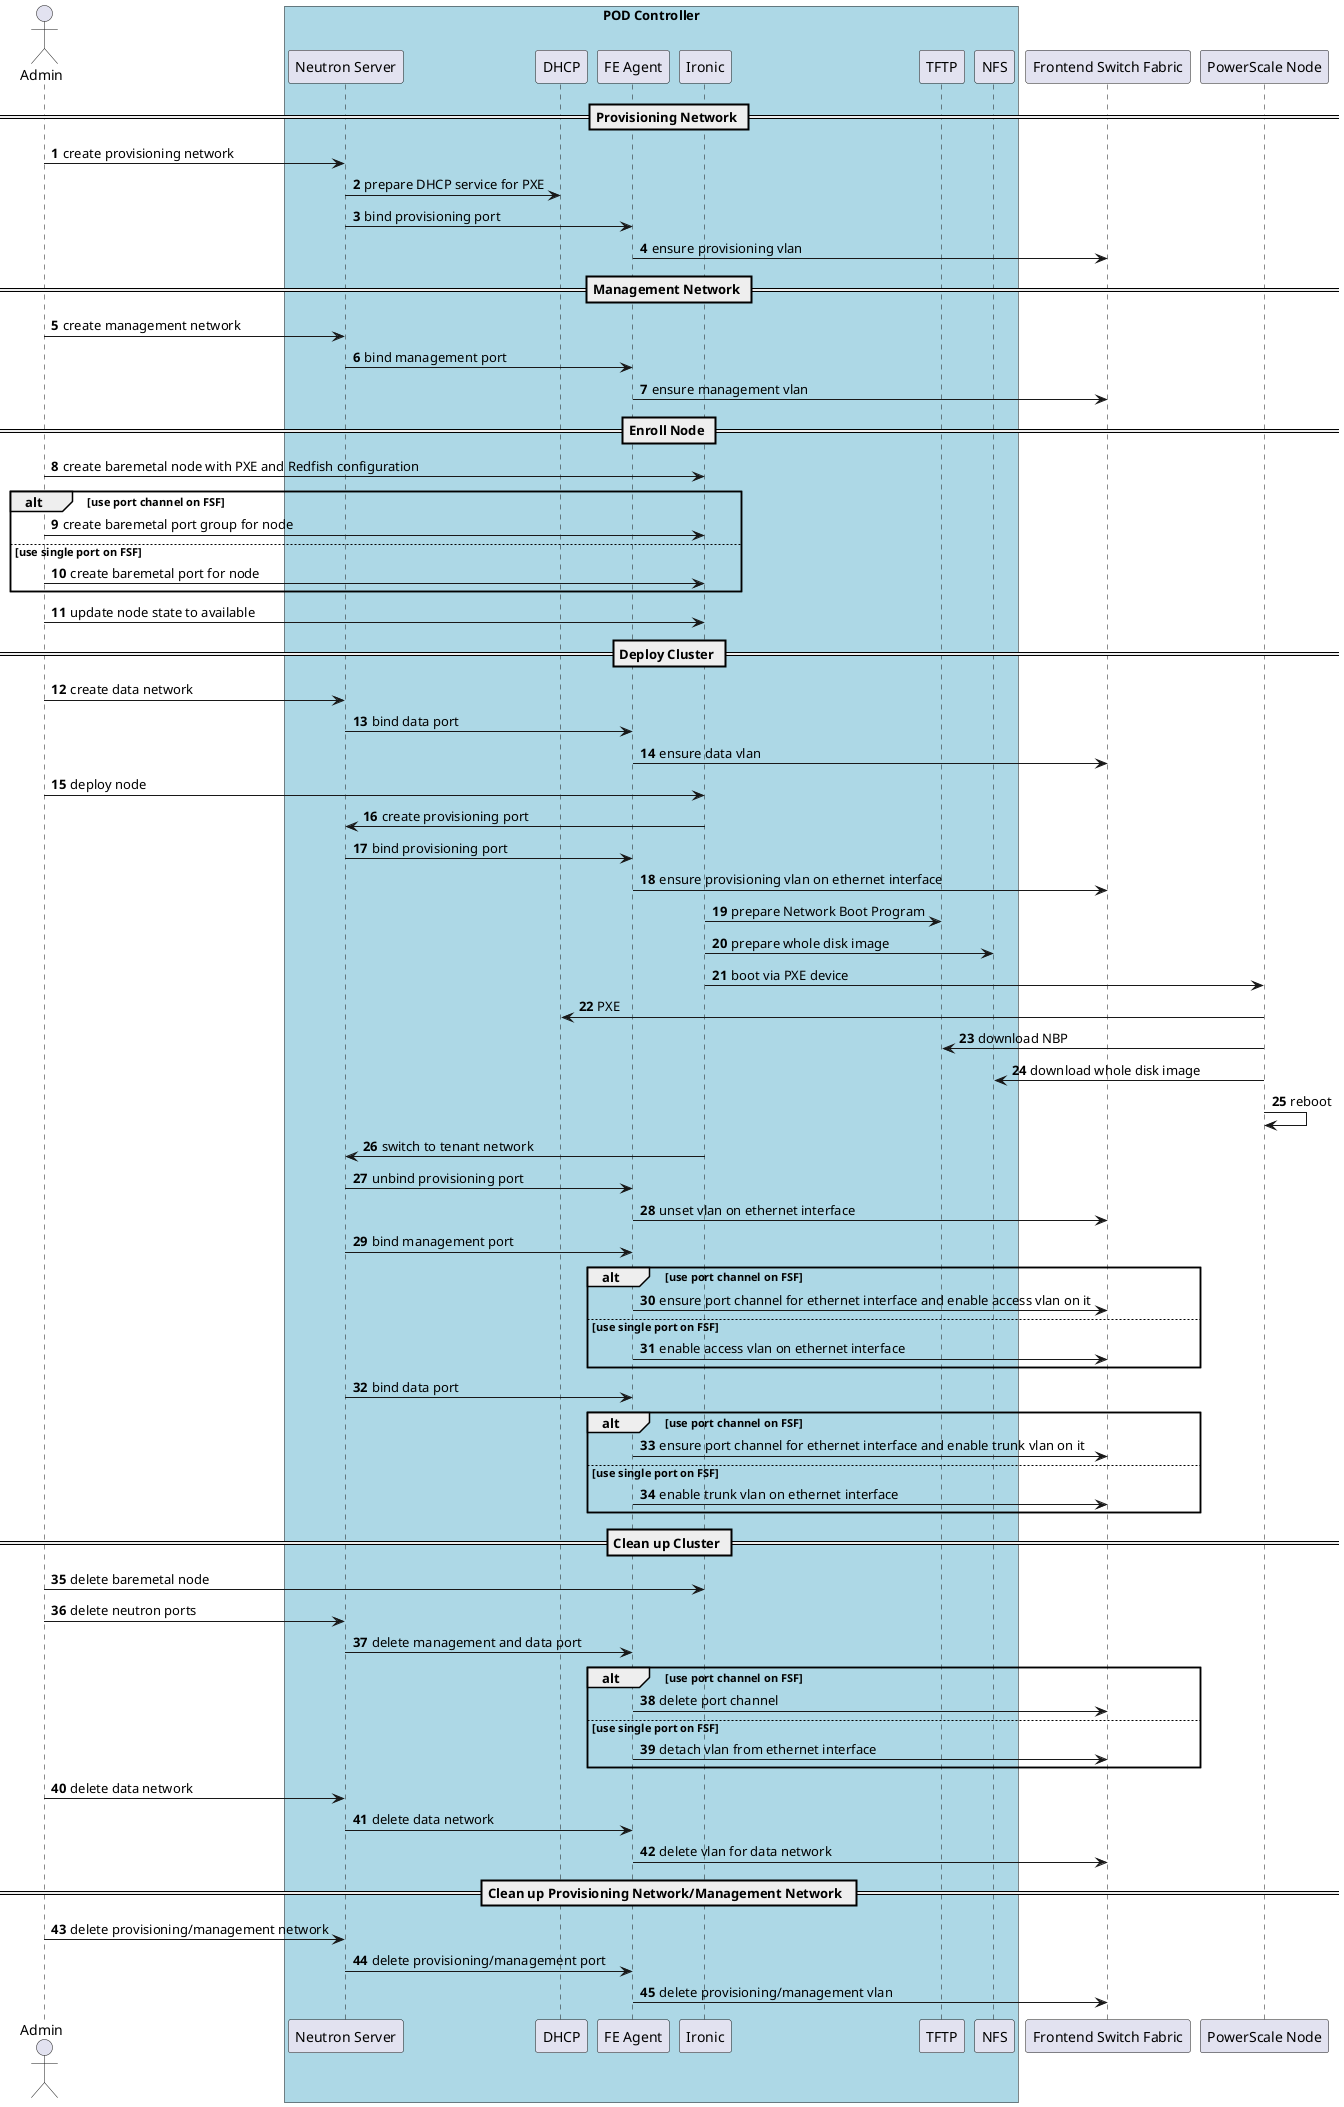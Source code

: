 @startuml
autonumber
Actor Admin

box "POD Controller" #Lightblue
participant "Neutron Server"
participant "DHCP"
participant "FE Agent"
participant "Ironic"
participant "TFTP"
participant "NFS"
end box

== Provisioning Network ==
Admin -> "Neutron Server" : create provisioning network
"Neutron Server" -> "DHCP" : prepare DHCP service for PXE
"Neutron Server" -> "FE Agent" : bind provisioning port
"FE Agent" -> "Frontend Switch Fabric" : ensure provisioning vlan

== Management Network ==
Admin -> "Neutron Server" : create management network
"Neutron Server" -> "FE Agent" : bind management port
"FE Agent" -> "Frontend Switch Fabric" : ensure management vlan

== Enroll Node ==
Admin -> Ironic : create baremetal node with PXE and Redfish configuration
alt use port channel on FSF
    Admin -> Ironic : create baremetal port group for node
else use single port on FSF
    Admin -> Ironic : create baremetal port for node
end
Admin -> Ironic : update node state to available

== Deploy Cluster ==
Admin -> "Neutron Server" : create data network
"Neutron Server" -> "FE Agent" : bind data port
"FE Agent" -> "Frontend Switch Fabric" : ensure data vlan
Admin -> Ironic : deploy node
Ironic -> "Neutron Server" : create provisioning port
"Neutron Server" -> "FE Agent" : bind provisioning port
"FE Agent" -> "Frontend Switch Fabric" : ensure provisioning vlan on ethernet interface
Ironic -> TFTP : prepare Network Boot Program
Ironic -> NFS : prepare whole disk image
Ironic -> "PowerScale Node" : boot via PXE device
"PowerScale Node" -> "DHCP" : PXE
"PowerScale Node" -> TFTP : download NBP
"PowerScale Node" -> NFS : download whole disk image
"PowerScale Node" -> "PowerScale Node" : reboot
Ironic -> "Neutron Server" : switch to tenant network
"Neutron Server" -> "FE Agent" : unbind provisioning port
"FE Agent" -> "Frontend Switch Fabric" : unset vlan on ethernet interface
"Neutron Server" -> "FE Agent" : bind management port
alt use port channel on FSF
    "FE Agent" -> "Frontend Switch Fabric" : ensure port channel for ethernet interface and enable access vlan on it
else use single port on FSF
    "FE Agent" -> "Frontend Switch Fabric" : enable access vlan on ethernet interface
end
"Neutron Server" -> "FE Agent" : bind data port
alt use port channel on FSF
    "FE Agent" -> "Frontend Switch Fabric" : ensure port channel for ethernet interface and enable trunk vlan on it
else use single port on FSF
    "FE Agent" -> "Frontend Switch Fabric" : enable trunk vlan on ethernet interface
end

== Clean up Cluster ==
Admin -> Ironic : delete baremetal node
Admin -> "Neutron Server" : delete neutron ports
"Neutron Server" -> "FE Agent" : delete management and data port
alt use port channel on FSF
    "FE Agent" -> "Frontend Switch Fabric" : delete port channel
else use single port on FSF
    "FE Agent" -> "Frontend Switch Fabric" : detach vlan from ethernet interface
end
Admin -> "Neutron Server" : delete data network
"Neutron Server" -> "FE Agent" : delete data network
"FE Agent" -> "Frontend Switch Fabric" : delete vlan for data network

== Clean up Provisioning Network/Management Network  ==
Admin -> "Neutron Server" : delete provisioning/management network
"Neutron Server" -> "FE Agent" : delete provisioning/management port
"FE Agent" -> "Frontend Switch Fabric" : delete provisioning/management vlan
@enduml